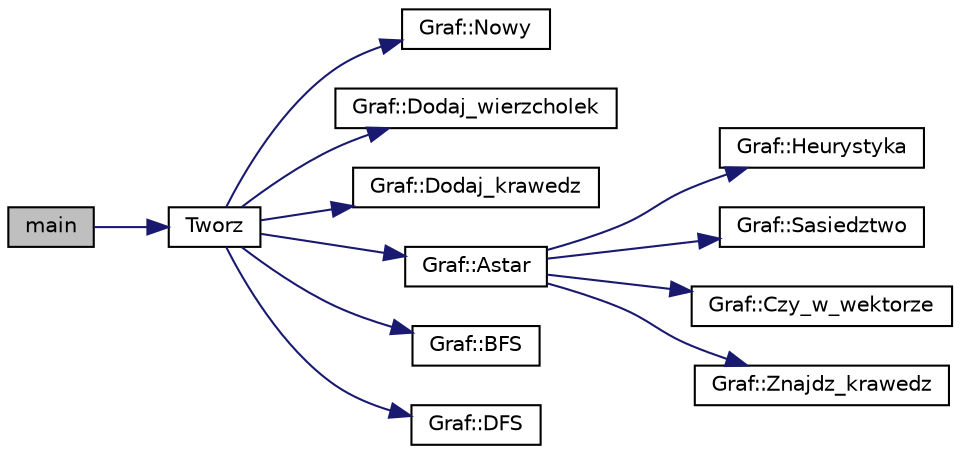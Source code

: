 digraph G
{
  edge [fontname="Helvetica",fontsize="10",labelfontname="Helvetica",labelfontsize="10"];
  node [fontname="Helvetica",fontsize="10",shape=record];
  rankdir="LR";
  Node1 [label="main",height=0.2,width=0.4,color="black", fillcolor="grey75", style="filled" fontcolor="black"];
  Node1 -> Node2 [color="midnightblue",fontsize="10",style="solid",fontname="Helvetica"];
  Node2 [label="Tworz",height=0.2,width=0.4,color="black", fillcolor="white", style="filled",URL="$adt_8hh.html#a5db721da1238c8883870c84559d9029d",tooltip="Funkcja tworząca graf oraz uruchamiająca przeszukiwanie."];
  Node2 -> Node3 [color="midnightblue",fontsize="10",style="solid",fontname="Helvetica"];
  Node3 [label="Graf::Nowy",height=0.2,width=0.4,color="black", fillcolor="white", style="filled",URL="$class_graf.html#a6c31f2df9b1b1259fd275da177b9af92",tooltip="Funkcja tworząca tablicę wektorów."];
  Node2 -> Node4 [color="midnightblue",fontsize="10",style="solid",fontname="Helvetica"];
  Node4 [label="Graf::Dodaj_wierzcholek",height=0.2,width=0.4,color="black", fillcolor="white", style="filled",URL="$class_graf.html#aaa2a60d45fcbc0dd78c559c5c379f57e",tooltip="Funkcja dodająca wierzchołek."];
  Node2 -> Node5 [color="midnightblue",fontsize="10",style="solid",fontname="Helvetica"];
  Node5 [label="Graf::Dodaj_krawedz",height=0.2,width=0.4,color="black", fillcolor="white", style="filled",URL="$class_graf.html#ad0b1221aab46c3408d4b842c6b59d1e2",tooltip="Funkcja dodająca krawędź."];
  Node2 -> Node6 [color="midnightblue",fontsize="10",style="solid",fontname="Helvetica"];
  Node6 [label="Graf::Astar",height=0.2,width=0.4,color="black", fillcolor="white", style="filled",URL="$class_graf.html#ae5fe59fe9465bda13b588d00019b8557",tooltip="Funkcja heurystyczna wyszukiwania elementu w grafie."];
  Node6 -> Node7 [color="midnightblue",fontsize="10",style="solid",fontname="Helvetica"];
  Node7 [label="Graf::Heurystyka",height=0.2,width=0.4,color="black", fillcolor="white", style="filled",URL="$class_graf.html#a98f4c9c2bde5022d93fc2a0788253d65",tooltip="Funkcja licząca heurystykę."];
  Node6 -> Node8 [color="midnightblue",fontsize="10",style="solid",fontname="Helvetica"];
  Node8 [label="Graf::Sasiedztwo",height=0.2,width=0.4,color="black", fillcolor="white", style="filled",URL="$class_graf.html#aeda0033bfaedbf780ba492d38a1bd05f",tooltip="Funkcja sprawdzająca z czym łączy się zadany wierzchołek."];
  Node6 -> Node9 [color="midnightblue",fontsize="10",style="solid",fontname="Helvetica"];
  Node9 [label="Graf::Czy_w_wektorze",height=0.2,width=0.4,color="black", fillcolor="white", style="filled",URL="$class_graf.html#a476f803e0043d8c8d9f95d8af82b8352",tooltip="Funkcja sprawdza występowanie elementu w wektorze."];
  Node6 -> Node10 [color="midnightblue",fontsize="10",style="solid",fontname="Helvetica"];
  Node10 [label="Graf::Znajdz_krawedz",height=0.2,width=0.4,color="black", fillcolor="white", style="filled",URL="$class_graf.html#a8d9e9dac332c3c1db9329036e35e65c2",tooltip="Funkcja wyszukująca krawędź."];
  Node2 -> Node11 [color="midnightblue",fontsize="10",style="solid",fontname="Helvetica"];
  Node11 [label="Graf::BFS",height=0.2,width=0.4,color="black", fillcolor="white", style="filled",URL="$class_graf.html#af9875bc71133d7402ca6566389718e91",tooltip="Funkcja przechodząca graf w sposób &quot;najpierw w szerz&quot; ."];
  Node2 -> Node12 [color="midnightblue",fontsize="10",style="solid",fontname="Helvetica"];
  Node12 [label="Graf::DFS",height=0.2,width=0.4,color="black", fillcolor="white", style="filled",URL="$class_graf.html#a8f3b1c271e0c16f8cc1e75bb9480b10a",tooltip="Funkcja przechodząca graf w sposób &quot;najpierw w głąb&quot; ."];
}
